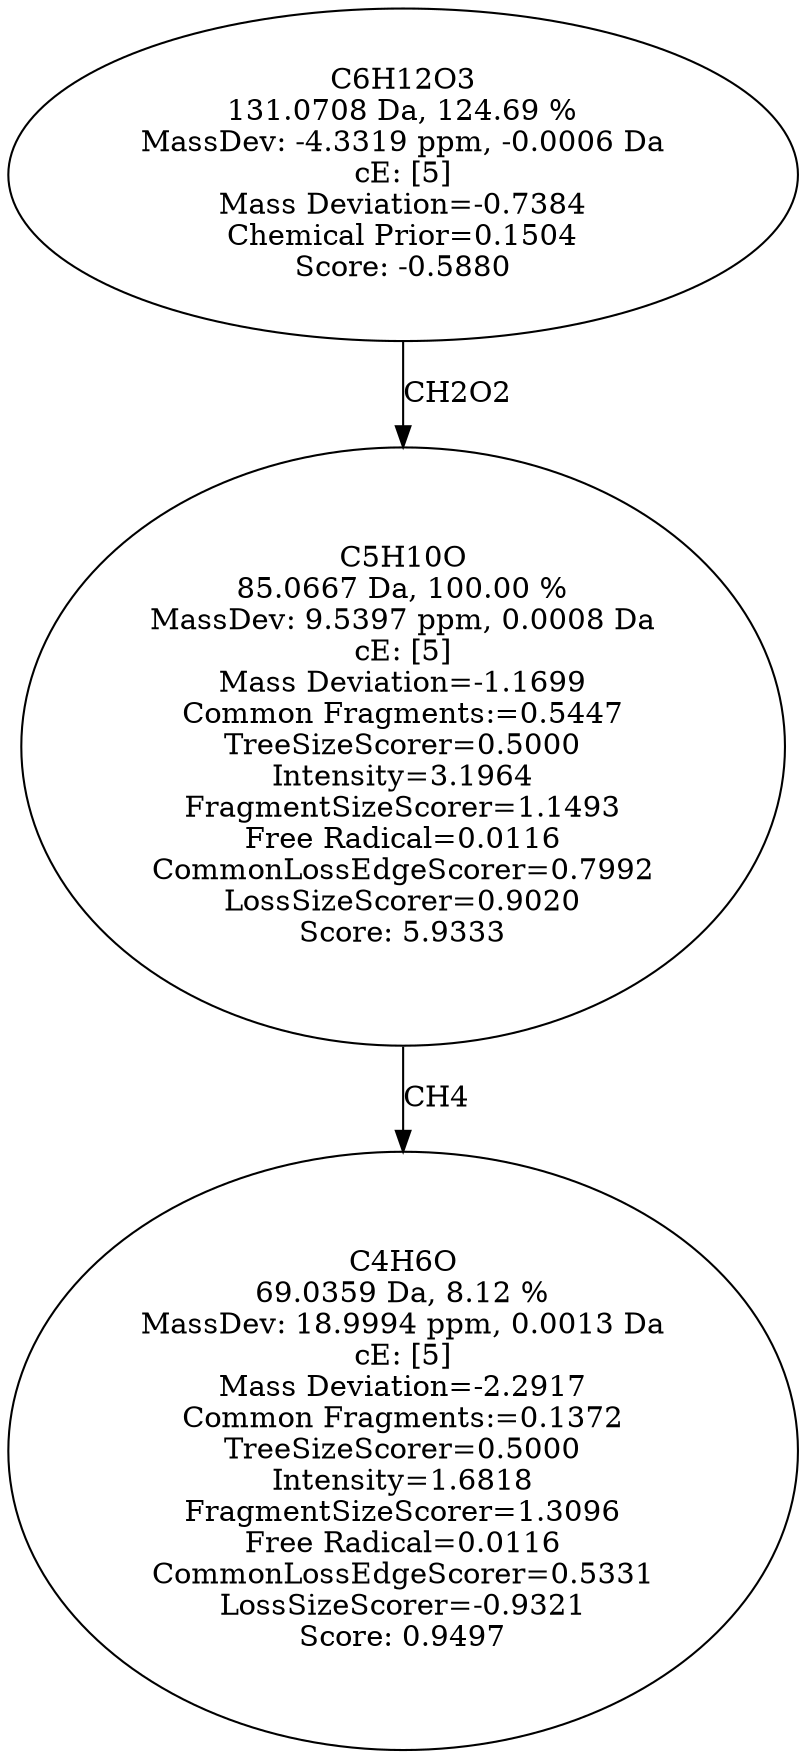 strict digraph {
v1 [label="C4H6O\n69.0359 Da, 8.12 %\nMassDev: 18.9994 ppm, 0.0013 Da\ncE: [5]\nMass Deviation=-2.2917\nCommon Fragments:=0.1372\nTreeSizeScorer=0.5000\nIntensity=1.6818\nFragmentSizeScorer=1.3096\nFree Radical=0.0116\nCommonLossEdgeScorer=0.5331\nLossSizeScorer=-0.9321\nScore: 0.9497"];
v2 [label="C5H10O\n85.0667 Da, 100.00 %\nMassDev: 9.5397 ppm, 0.0008 Da\ncE: [5]\nMass Deviation=-1.1699\nCommon Fragments:=0.5447\nTreeSizeScorer=0.5000\nIntensity=3.1964\nFragmentSizeScorer=1.1493\nFree Radical=0.0116\nCommonLossEdgeScorer=0.7992\nLossSizeScorer=0.9020\nScore: 5.9333"];
v3 [label="C6H12O3\n131.0708 Da, 124.69 %\nMassDev: -4.3319 ppm, -0.0006 Da\ncE: [5]\nMass Deviation=-0.7384\nChemical Prior=0.1504\nScore: -0.5880"];
v2 -> v1 [label="CH4"];
v3 -> v2 [label="CH2O2"];
}
